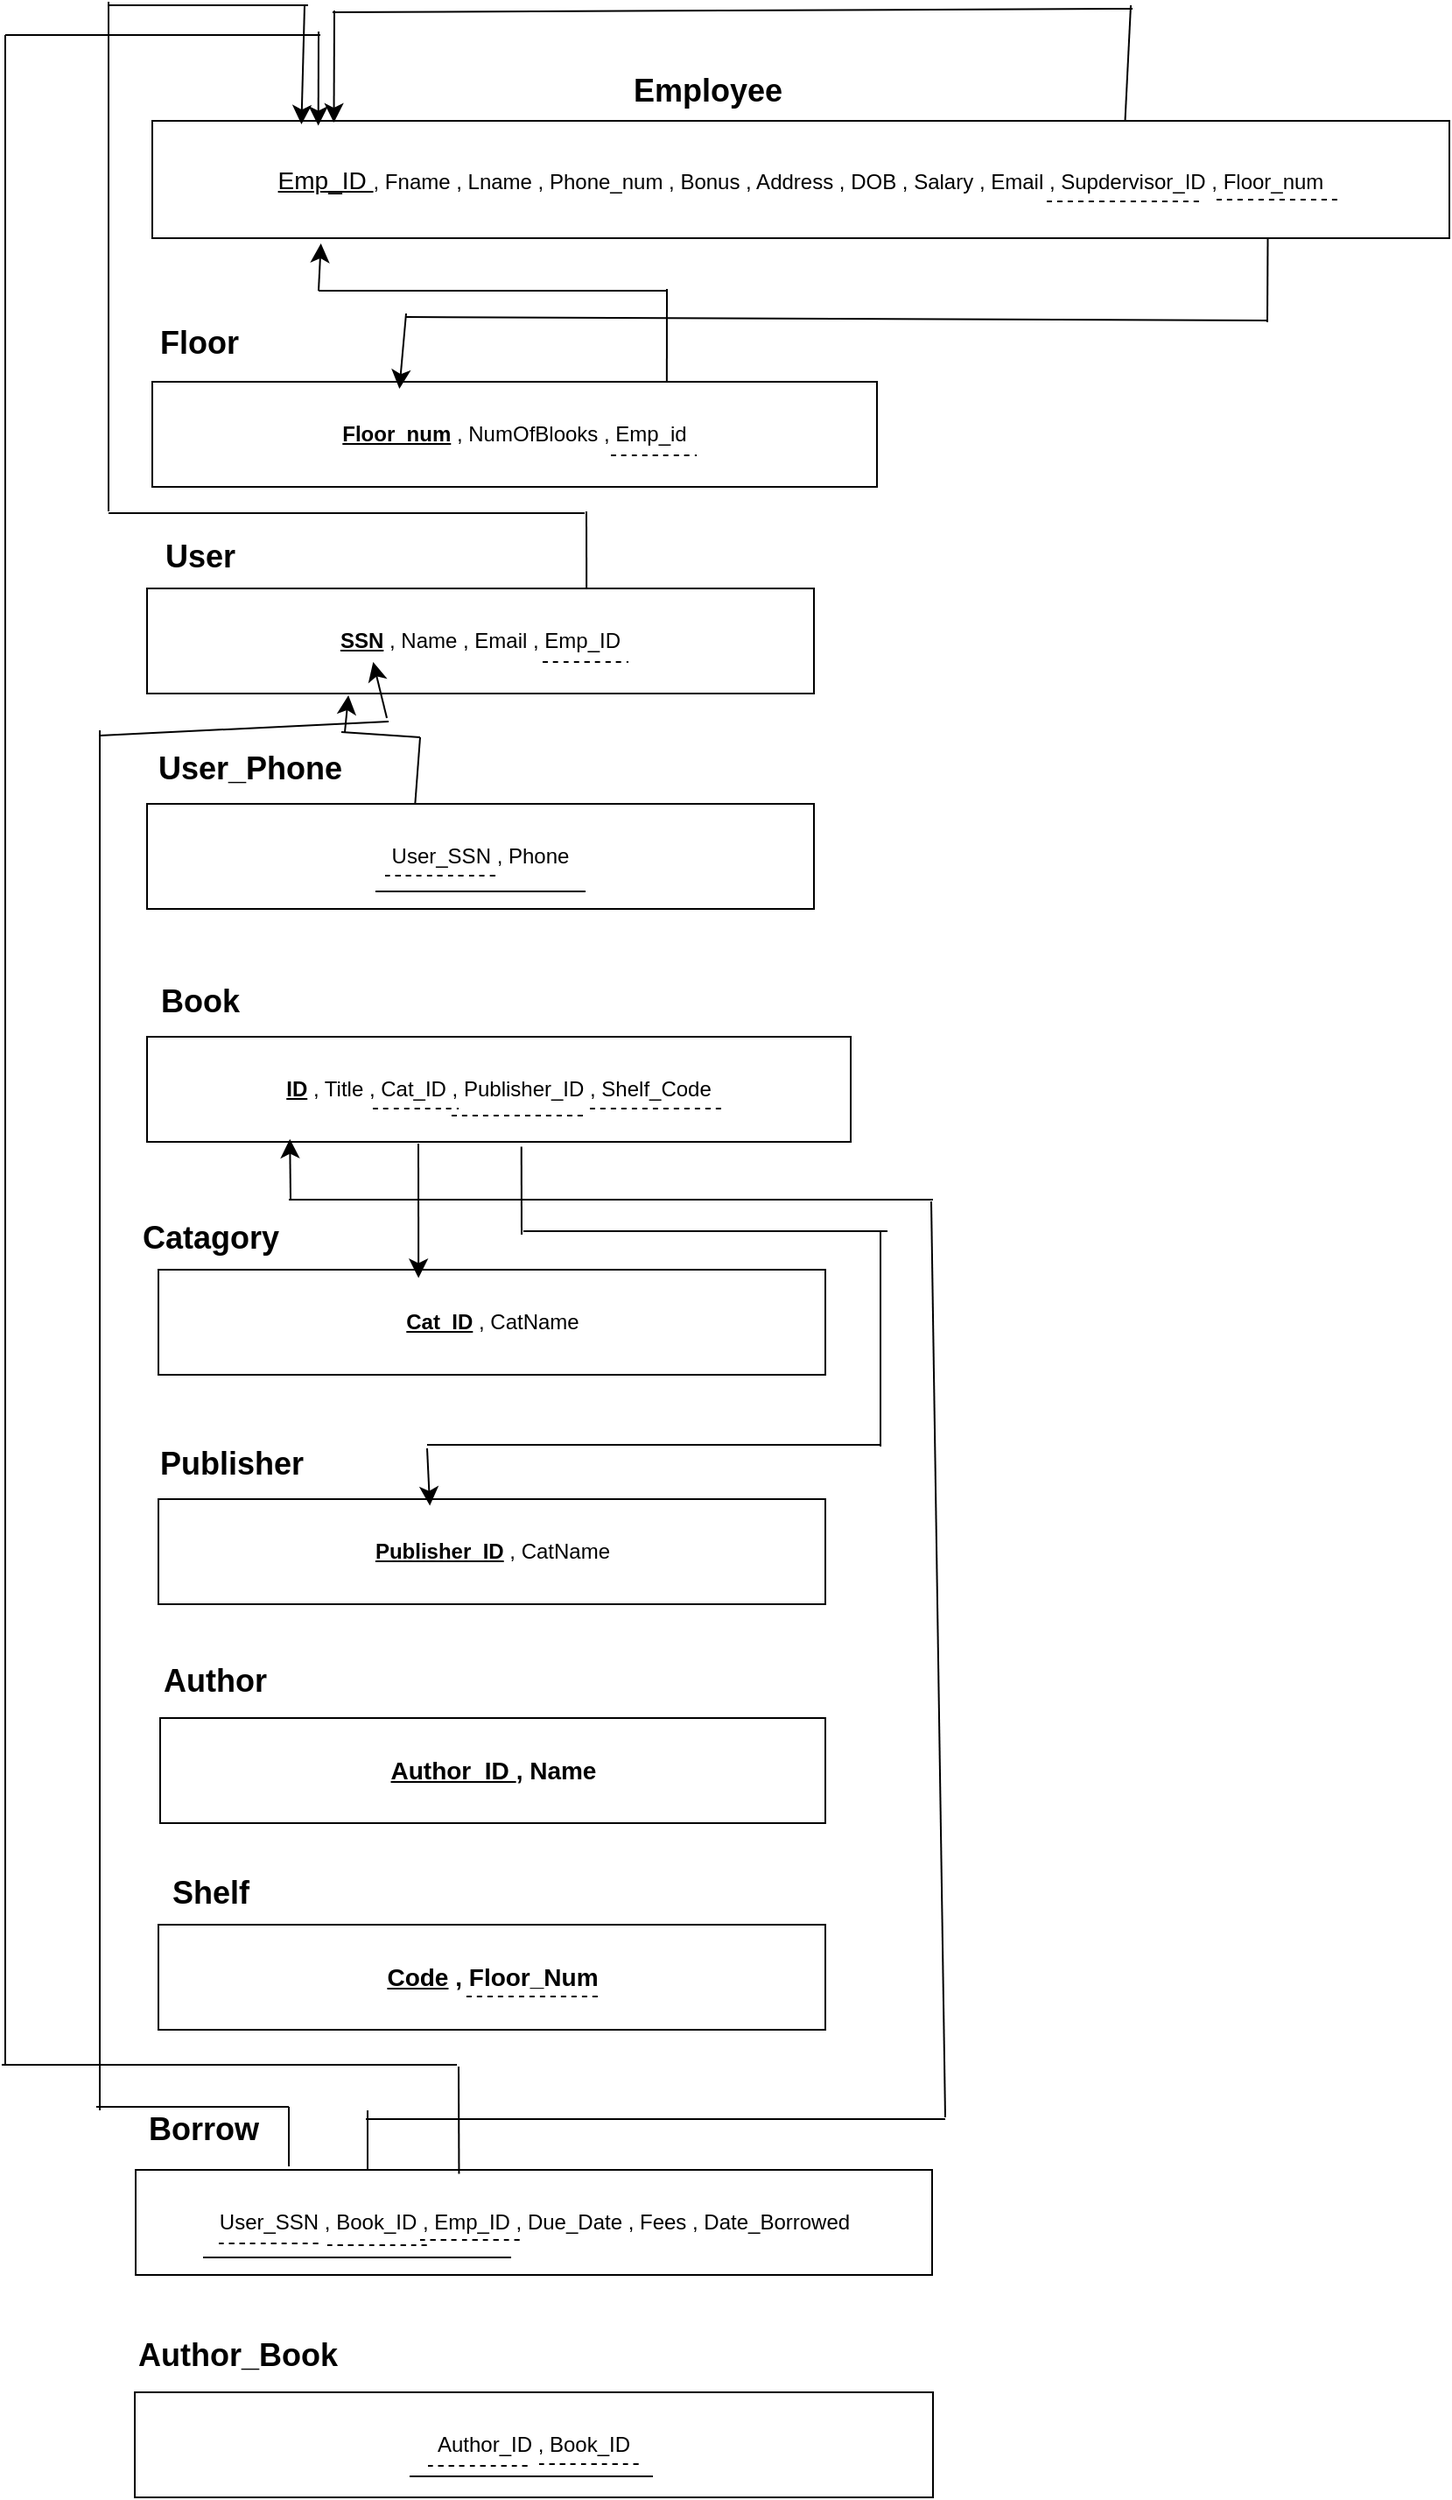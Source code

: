 <mxfile version="25.0.1">
  <diagram name="Page-1" id="vj93wLl-G3wx-1J5ryOs">
    <mxGraphModel dx="1301" dy="1394" grid="0" gridSize="10" guides="1" tooltips="1" connect="1" arrows="1" fold="1" page="0" pageScale="1" pageWidth="850" pageHeight="1100" math="0" shadow="0">
      <root>
        <mxCell id="0" />
        <mxCell id="1" parent="0" />
        <mxCell id="4OSnW97A3lsd2mWk9ZeH-1" value="&lt;u&gt;&lt;font style=&quot;font-size: 14px;&quot;&gt;Emp_ID &lt;/font&gt;&lt;/u&gt;, Fname , Lname , Phone_num , Bonus , Address , DOB , Salary , Email , Supdervisor_ID , Floor_num" style="rounded=0;whiteSpace=wrap;html=1;" vertex="1" parent="1">
          <mxGeometry x="-142" y="-171" width="741" height="67" as="geometry" />
        </mxCell>
        <mxCell id="4OSnW97A3lsd2mWk9ZeH-2" value="&lt;b&gt;&lt;font style=&quot;font-size: 18px;&quot;&gt;Employee&lt;/font&gt;&lt;/b&gt;" style="text;html=1;align=center;verticalAlign=middle;whiteSpace=wrap;rounded=0;fontSize=16;" vertex="1" parent="1">
          <mxGeometry x="133" y="-203" width="85" height="30" as="geometry" />
        </mxCell>
        <mxCell id="4OSnW97A3lsd2mWk9ZeH-3" value="" style="endArrow=none;dashed=1;html=1;rounded=0;fontSize=12;startSize=8;endSize=8;curved=1;" edge="1" parent="1">
          <mxGeometry width="50" height="50" relative="1" as="geometry">
            <mxPoint x="369" y="-125" as="sourcePoint" />
            <mxPoint x="458" y="-125" as="targetPoint" />
          </mxGeometry>
        </mxCell>
        <mxCell id="4OSnW97A3lsd2mWk9ZeH-5" value="" style="endArrow=none;html=1;rounded=0;fontSize=12;startSize=8;endSize=8;curved=1;entryX=0.75;entryY=0;entryDx=0;entryDy=0;" edge="1" parent="1" target="4OSnW97A3lsd2mWk9ZeH-1">
          <mxGeometry width="50" height="50" relative="1" as="geometry">
            <mxPoint x="417" y="-237" as="sourcePoint" />
            <mxPoint x="265" y="124" as="targetPoint" />
            <Array as="points" />
          </mxGeometry>
        </mxCell>
        <mxCell id="4OSnW97A3lsd2mWk9ZeH-7" value="" style="endArrow=none;html=1;rounded=0;fontSize=12;startSize=8;endSize=8;curved=1;" edge="1" parent="1">
          <mxGeometry width="50" height="50" relative="1" as="geometry">
            <mxPoint x="-39" y="-233" as="sourcePoint" />
            <mxPoint x="418" y="-235" as="targetPoint" />
          </mxGeometry>
        </mxCell>
        <mxCell id="4OSnW97A3lsd2mWk9ZeH-9" value="&lt;u&gt;&lt;b&gt;Floor_num&lt;/b&gt;&lt;/u&gt; , NumOfBlooks , Emp_id" style="rounded=0;whiteSpace=wrap;html=1;" vertex="1" parent="1">
          <mxGeometry x="-142" y="-22" width="414" height="60" as="geometry" />
        </mxCell>
        <mxCell id="4OSnW97A3lsd2mWk9ZeH-10" value="&lt;font style=&quot;font-size: 18px;&quot;&gt;&lt;b&gt;Floor&lt;/b&gt;&lt;/font&gt;" style="text;html=1;align=center;verticalAlign=middle;whiteSpace=wrap;rounded=0;fontSize=16;" vertex="1" parent="1">
          <mxGeometry x="-145" y="-59" width="60" height="30" as="geometry" />
        </mxCell>
        <mxCell id="4OSnW97A3lsd2mWk9ZeH-11" value="&lt;u&gt;&lt;b&gt;SSN&lt;/b&gt;&lt;/u&gt; , Name , Email , Emp_ID" style="rounded=0;whiteSpace=wrap;html=1;" vertex="1" parent="1">
          <mxGeometry x="-145" y="96" width="381" height="60" as="geometry" />
        </mxCell>
        <mxCell id="4OSnW97A3lsd2mWk9ZeH-14" value="User_SSN , Phone" style="rounded=0;whiteSpace=wrap;html=1;" vertex="1" parent="1">
          <mxGeometry x="-145" y="219" width="381" height="60" as="geometry" />
        </mxCell>
        <mxCell id="4OSnW97A3lsd2mWk9ZeH-15" value="&lt;font style=&quot;font-size: 18px;&quot;&gt;&lt;b&gt;User_Phone&lt;/b&gt;&lt;/font&gt;" style="text;html=1;align=center;verticalAlign=middle;whiteSpace=wrap;rounded=0;fontSize=16;" vertex="1" parent="1">
          <mxGeometry x="-142" y="184" width="112" height="30" as="geometry" />
        </mxCell>
        <mxCell id="4OSnW97A3lsd2mWk9ZeH-16" value="" style="endArrow=none;dashed=1;html=1;rounded=0;fontSize=12;startSize=8;endSize=8;curved=1;" edge="1" parent="1">
          <mxGeometry width="50" height="50" relative="1" as="geometry">
            <mxPoint x="-9" y="260" as="sourcePoint" />
            <mxPoint x="54" y="260" as="targetPoint" />
          </mxGeometry>
        </mxCell>
        <mxCell id="4OSnW97A3lsd2mWk9ZeH-17" value="" style="endArrow=none;html=1;rounded=0;fontSize=12;startSize=8;endSize=8;curved=1;" edge="1" parent="1">
          <mxGeometry width="50" height="50" relative="1" as="geometry">
            <mxPoint x="-14.5" y="269" as="sourcePoint" />
            <mxPoint x="105.5" y="269" as="targetPoint" />
          </mxGeometry>
        </mxCell>
        <mxCell id="4OSnW97A3lsd2mWk9ZeH-20" value="&lt;span style=&quot;font-size: 18px;&quot;&gt;&lt;b&gt;User&lt;/b&gt;&lt;/span&gt;" style="text;html=1;align=center;verticalAlign=middle;whiteSpace=wrap;rounded=0;fontSize=16;" vertex="1" parent="1">
          <mxGeometry x="-151.5" y="63" width="73" height="30" as="geometry" />
        </mxCell>
        <mxCell id="4OSnW97A3lsd2mWk9ZeH-22" style="edgeStyle=none;curved=1;rounded=0;orthogonalLoop=1;jettySize=auto;html=1;fontSize=12;startSize=8;endSize=8;" edge="1" parent="1" source="4OSnW97A3lsd2mWk9ZeH-21">
          <mxGeometry relative="1" as="geometry">
            <mxPoint x="29.647" y="396" as="targetPoint" />
          </mxGeometry>
        </mxCell>
        <mxCell id="4OSnW97A3lsd2mWk9ZeH-21" value="&lt;u&gt;&lt;b&gt;ID&lt;/b&gt;&lt;/u&gt; , Title , Cat_ID , Publisher_ID , Shelf_Code" style="rounded=0;whiteSpace=wrap;html=1;" vertex="1" parent="1">
          <mxGeometry x="-145" y="352" width="402" height="60" as="geometry" />
        </mxCell>
        <mxCell id="4OSnW97A3lsd2mWk9ZeH-23" value="&lt;font style=&quot;font-size: 18px;&quot;&gt;&lt;b&gt;Book&lt;/b&gt;&lt;/font&gt;" style="text;html=1;align=center;verticalAlign=middle;whiteSpace=wrap;rounded=0;fontSize=16;" vertex="1" parent="1">
          <mxGeometry x="-161.5" y="317" width="93" height="30" as="geometry" />
        </mxCell>
        <mxCell id="4OSnW97A3lsd2mWk9ZeH-24" value="&lt;b style=&quot;&quot;&gt;&lt;u&gt;Cat_ID&lt;/u&gt;&lt;/b&gt; , CatName" style="rounded=0;whiteSpace=wrap;html=1;" vertex="1" parent="1">
          <mxGeometry x="-138.5" y="485" width="381" height="60" as="geometry" />
        </mxCell>
        <mxCell id="4OSnW97A3lsd2mWk9ZeH-25" value="&lt;span style=&quot;font-size: 18px;&quot;&gt;&lt;b&gt;Catagory&lt;/b&gt;&lt;/span&gt;" style="text;html=1;align=center;verticalAlign=middle;whiteSpace=wrap;rounded=0;fontSize=16;" vertex="1" parent="1">
          <mxGeometry x="-145" y="452" width="73" height="30" as="geometry" />
        </mxCell>
        <mxCell id="4OSnW97A3lsd2mWk9ZeH-26" value="&lt;b style=&quot;&quot;&gt;&lt;u&gt;Publisher_ID&lt;/u&gt;&lt;/b&gt; , CatName" style="rounded=0;whiteSpace=wrap;html=1;" vertex="1" parent="1">
          <mxGeometry x="-138.5" y="616" width="381" height="60" as="geometry" />
        </mxCell>
        <mxCell id="4OSnW97A3lsd2mWk9ZeH-27" value="&lt;span style=&quot;font-size: 18px;&quot;&gt;&lt;b&gt;Publisher&lt;/b&gt;&lt;/span&gt;&lt;div&gt;&lt;span style=&quot;font-size: 18px;&quot;&gt;&lt;b&gt;&lt;br&gt;&lt;/b&gt;&lt;/span&gt;&lt;/div&gt;" style="text;html=1;align=center;verticalAlign=middle;whiteSpace=wrap;rounded=0;fontSize=16;" vertex="1" parent="1">
          <mxGeometry x="-133" y="597" width="73" height="19" as="geometry" />
        </mxCell>
        <mxCell id="4OSnW97A3lsd2mWk9ZeH-28" value="&lt;b&gt;&lt;font style=&quot;font-size: 14px;&quot;&gt;&lt;u&gt;Author_ID &lt;/u&gt;, Name&lt;/font&gt;&lt;/b&gt;" style="rounded=0;whiteSpace=wrap;html=1;" vertex="1" parent="1">
          <mxGeometry x="-137.5" y="741" width="380" height="60" as="geometry" />
        </mxCell>
        <mxCell id="4OSnW97A3lsd2mWk9ZeH-29" value="&lt;font style=&quot;font-size: 18px;&quot;&gt;&lt;b&gt;Author&lt;/b&gt;&lt;/font&gt;" style="text;html=1;align=center;verticalAlign=middle;whiteSpace=wrap;rounded=0;fontSize=16;" vertex="1" parent="1">
          <mxGeometry x="-136.5" y="705" width="60" height="30" as="geometry" />
        </mxCell>
        <mxCell id="4OSnW97A3lsd2mWk9ZeH-30" value="&lt;span style=&quot;font-size: 14px;&quot;&gt;&lt;b&gt;&lt;u&gt;Code&lt;/u&gt; , Floor_Num&lt;/b&gt;&lt;/span&gt;" style="rounded=0;whiteSpace=wrap;html=1;" vertex="1" parent="1">
          <mxGeometry x="-138.5" y="859" width="381" height="60" as="geometry" />
        </mxCell>
        <mxCell id="4OSnW97A3lsd2mWk9ZeH-31" value="&lt;span style=&quot;font-size: 18px;&quot;&gt;&lt;b&gt;Shelf&lt;/b&gt;&lt;/span&gt;" style="text;html=1;align=center;verticalAlign=middle;whiteSpace=wrap;rounded=0;fontSize=16;" vertex="1" parent="1">
          <mxGeometry x="-145" y="826" width="73" height="30" as="geometry" />
        </mxCell>
        <mxCell id="4OSnW97A3lsd2mWk9ZeH-32" value="" style="endArrow=none;dashed=1;html=1;rounded=0;fontSize=12;startSize=8;endSize=8;curved=1;" edge="1" parent="1">
          <mxGeometry width="50" height="50" relative="1" as="geometry">
            <mxPoint x="120" y="20" as="sourcePoint" />
            <mxPoint x="169" y="20" as="targetPoint" />
          </mxGeometry>
        </mxCell>
        <mxCell id="4OSnW97A3lsd2mWk9ZeH-35" value="" style="endArrow=none;dashed=1;html=1;rounded=0;fontSize=12;startSize=8;endSize=8;curved=1;" edge="1" parent="1">
          <mxGeometry width="50" height="50" relative="1" as="geometry">
            <mxPoint x="466" y="-126" as="sourcePoint" />
            <mxPoint x="538" y="-126" as="targetPoint" />
          </mxGeometry>
        </mxCell>
        <mxCell id="4OSnW97A3lsd2mWk9ZeH-36" value="" style="endArrow=none;dashed=1;html=1;rounded=0;fontSize=12;startSize=8;endSize=8;curved=1;" edge="1" parent="1">
          <mxGeometry width="50" height="50" relative="1" as="geometry">
            <mxPoint x="81" y="138" as="sourcePoint" />
            <mxPoint x="130" y="138" as="targetPoint" />
          </mxGeometry>
        </mxCell>
        <mxCell id="4OSnW97A3lsd2mWk9ZeH-37" value="User_SSN , Book_ID , Emp_ID , Due_Date , Fees , Date_Borrowed" style="rounded=0;whiteSpace=wrap;html=1;" vertex="1" parent="1">
          <mxGeometry x="-151.5" y="999" width="455" height="60" as="geometry" />
        </mxCell>
        <mxCell id="4OSnW97A3lsd2mWk9ZeH-39" value="&lt;span style=&quot;font-size: 18px;&quot;&gt;&lt;b&gt;Borrow&lt;/b&gt;&lt;/span&gt;" style="text;html=1;align=center;verticalAlign=middle;whiteSpace=wrap;rounded=0;fontSize=16;" vertex="1" parent="1">
          <mxGeometry x="-149.5" y="961" width="73" height="30" as="geometry" />
        </mxCell>
        <mxCell id="4OSnW97A3lsd2mWk9ZeH-40" value="" style="endArrow=none;dashed=1;html=1;rounded=0;fontSize=12;startSize=8;endSize=8;curved=1;" edge="1" parent="1">
          <mxGeometry width="50" height="50" relative="1" as="geometry">
            <mxPoint x="-104" y="1041" as="sourcePoint" />
            <mxPoint x="-44" y="1041" as="targetPoint" />
          </mxGeometry>
        </mxCell>
        <mxCell id="4OSnW97A3lsd2mWk9ZeH-41" value="" style="endArrow=none;dashed=1;html=1;rounded=0;fontSize=12;startSize=8;endSize=8;curved=1;" edge="1" parent="1">
          <mxGeometry width="50" height="50" relative="1" as="geometry">
            <mxPoint x="-42" y="1042" as="sourcePoint" />
            <mxPoint x="18" y="1042" as="targetPoint" />
          </mxGeometry>
        </mxCell>
        <mxCell id="4OSnW97A3lsd2mWk9ZeH-42" value="" style="endArrow=none;dashed=1;html=1;rounded=0;fontSize=12;startSize=8;endSize=8;curved=1;" edge="1" parent="1">
          <mxGeometry width="50" height="50" relative="1" as="geometry">
            <mxPoint x="11" y="1039" as="sourcePoint" />
            <mxPoint x="71" y="1039" as="targetPoint" />
          </mxGeometry>
        </mxCell>
        <mxCell id="4OSnW97A3lsd2mWk9ZeH-43" value="" style="endArrow=none;html=1;rounded=0;fontSize=12;startSize=8;endSize=8;curved=1;" edge="1" parent="1">
          <mxGeometry width="50" height="50" relative="1" as="geometry">
            <mxPoint x="-113" y="1049" as="sourcePoint" />
            <mxPoint x="63" y="1049" as="targetPoint" />
          </mxGeometry>
        </mxCell>
        <mxCell id="4OSnW97A3lsd2mWk9ZeH-45" value="" style="endArrow=none;dashed=1;html=1;rounded=0;fontSize=12;startSize=8;endSize=8;curved=1;" edge="1" parent="1">
          <mxGeometry width="50" height="50" relative="1" as="geometry">
            <mxPoint x="-16" y="393" as="sourcePoint" />
            <mxPoint x="33" y="393" as="targetPoint" />
          </mxGeometry>
        </mxCell>
        <mxCell id="4OSnW97A3lsd2mWk9ZeH-46" value="" style="endArrow=none;dashed=1;html=1;rounded=0;fontSize=12;startSize=8;endSize=8;curved=1;" edge="1" parent="1">
          <mxGeometry width="50" height="50" relative="1" as="geometry">
            <mxPoint x="29" y="397" as="sourcePoint" />
            <mxPoint x="106" y="397" as="targetPoint" />
          </mxGeometry>
        </mxCell>
        <mxCell id="4OSnW97A3lsd2mWk9ZeH-47" value="Author_ID , Book_ID" style="rounded=0;whiteSpace=wrap;html=1;" vertex="1" parent="1">
          <mxGeometry x="-152" y="1126" width="456" height="60" as="geometry" />
        </mxCell>
        <mxCell id="4OSnW97A3lsd2mWk9ZeH-48" value="&lt;font style=&quot;font-size: 18px;&quot;&gt;&lt;b&gt;Author_Book&lt;/b&gt;&lt;/font&gt;" style="text;html=1;align=center;verticalAlign=middle;whiteSpace=wrap;rounded=0;fontSize=16;" vertex="1" parent="1">
          <mxGeometry x="-123" y="1090" width="60" height="30" as="geometry" />
        </mxCell>
        <mxCell id="4OSnW97A3lsd2mWk9ZeH-49" value="" style="endArrow=none;dashed=1;html=1;rounded=0;fontSize=12;startSize=8;endSize=8;curved=1;" edge="1" parent="1">
          <mxGeometry width="50" height="50" relative="1" as="geometry">
            <mxPoint x="15.5" y="1168" as="sourcePoint" />
            <mxPoint x="75.5" y="1168" as="targetPoint" />
          </mxGeometry>
        </mxCell>
        <mxCell id="4OSnW97A3lsd2mWk9ZeH-50" value="" style="endArrow=none;dashed=1;html=1;rounded=0;fontSize=12;startSize=8;endSize=8;curved=1;" edge="1" parent="1">
          <mxGeometry width="50" height="50" relative="1" as="geometry">
            <mxPoint x="79" y="1167" as="sourcePoint" />
            <mxPoint x="139" y="1167" as="targetPoint" />
          </mxGeometry>
        </mxCell>
        <mxCell id="4OSnW97A3lsd2mWk9ZeH-51" value="" style="endArrow=none;html=1;rounded=0;fontSize=12;startSize=8;endSize=8;curved=1;" edge="1" parent="1">
          <mxGeometry width="50" height="50" relative="1" as="geometry">
            <mxPoint x="5" y="1174" as="sourcePoint" />
            <mxPoint x="144" y="1174" as="targetPoint" />
          </mxGeometry>
        </mxCell>
        <mxCell id="4OSnW97A3lsd2mWk9ZeH-52" value="" style="endArrow=none;dashed=1;html=1;rounded=0;fontSize=12;startSize=8;endSize=8;curved=1;" edge="1" parent="1">
          <mxGeometry width="50" height="50" relative="1" as="geometry">
            <mxPoint x="108" y="393" as="sourcePoint" />
            <mxPoint x="185" y="393" as="targetPoint" />
          </mxGeometry>
        </mxCell>
        <mxCell id="4OSnW97A3lsd2mWk9ZeH-53" value="" style="endArrow=none;dashed=1;html=1;rounded=0;fontSize=12;startSize=8;endSize=8;curved=1;" edge="1" parent="1">
          <mxGeometry width="50" height="50" relative="1" as="geometry">
            <mxPoint x="37.5" y="900" as="sourcePoint" />
            <mxPoint x="114.5" y="900" as="targetPoint" />
          </mxGeometry>
        </mxCell>
        <mxCell id="4OSnW97A3lsd2mWk9ZeH-54" value="" style="endArrow=none;html=1;rounded=0;fontSize=12;startSize=8;endSize=8;curved=1;exitX=0.71;exitY=0;exitDx=0;exitDy=0;exitPerimeter=0;" edge="1" parent="1" source="4OSnW97A3lsd2mWk9ZeH-9">
          <mxGeometry width="50" height="50" relative="1" as="geometry">
            <mxPoint x="195" y="-39" as="sourcePoint" />
            <mxPoint x="152" y="-75" as="targetPoint" />
          </mxGeometry>
        </mxCell>
        <mxCell id="4OSnW97A3lsd2mWk9ZeH-55" value="" style="endArrow=none;html=1;rounded=0;fontSize=12;startSize=8;endSize=8;curved=1;" edge="1" parent="1">
          <mxGeometry width="50" height="50" relative="1" as="geometry">
            <mxPoint x="152" y="-74" as="sourcePoint" />
            <mxPoint x="-47" y="-74" as="targetPoint" />
          </mxGeometry>
        </mxCell>
        <mxCell id="4OSnW97A3lsd2mWk9ZeH-56" value="" style="endArrow=classic;html=1;rounded=0;fontSize=12;startSize=8;endSize=8;curved=1;entryX=0.13;entryY=1.045;entryDx=0;entryDy=0;entryPerimeter=0;" edge="1" parent="1" target="4OSnW97A3lsd2mWk9ZeH-1">
          <mxGeometry width="50" height="50" relative="1" as="geometry">
            <mxPoint x="-47" y="-74" as="sourcePoint" />
            <mxPoint x="245" y="-89" as="targetPoint" />
          </mxGeometry>
        </mxCell>
        <mxCell id="4OSnW97A3lsd2mWk9ZeH-57" value="" style="endArrow=none;html=1;rounded=0;fontSize=12;startSize=8;endSize=8;curved=1;entryX=0.86;entryY=1;entryDx=0;entryDy=0;entryPerimeter=0;" edge="1" parent="1" target="4OSnW97A3lsd2mWk9ZeH-1">
          <mxGeometry width="50" height="50" relative="1" as="geometry">
            <mxPoint x="495" y="-56" as="sourcePoint" />
            <mxPoint x="245" y="-89" as="targetPoint" />
          </mxGeometry>
        </mxCell>
        <mxCell id="4OSnW97A3lsd2mWk9ZeH-58" value="" style="endArrow=none;html=1;rounded=0;fontSize=12;startSize=8;endSize=8;curved=1;" edge="1" parent="1">
          <mxGeometry width="50" height="50" relative="1" as="geometry">
            <mxPoint x="3" y="-59" as="sourcePoint" />
            <mxPoint x="495" y="-57" as="targetPoint" />
          </mxGeometry>
        </mxCell>
        <mxCell id="4OSnW97A3lsd2mWk9ZeH-59" value="" style="endArrow=classic;html=1;rounded=0;fontSize=12;startSize=8;endSize=8;curved=1;entryX=0.341;entryY=0.067;entryDx=0;entryDy=0;entryPerimeter=0;" edge="1" parent="1" target="4OSnW97A3lsd2mWk9ZeH-9">
          <mxGeometry width="50" height="50" relative="1" as="geometry">
            <mxPoint x="3" y="-61" as="sourcePoint" />
            <mxPoint x="245" y="-89" as="targetPoint" />
          </mxGeometry>
        </mxCell>
        <mxCell id="4OSnW97A3lsd2mWk9ZeH-60" value="" style="endArrow=classic;html=1;rounded=0;fontSize=12;startSize=8;endSize=8;curved=1;entryX=0.14;entryY=0.015;entryDx=0;entryDy=0;entryPerimeter=0;" edge="1" parent="1" target="4OSnW97A3lsd2mWk9ZeH-1">
          <mxGeometry width="50" height="50" relative="1" as="geometry">
            <mxPoint x="-38" y="-234" as="sourcePoint" />
            <mxPoint x="245" y="-89" as="targetPoint" />
          </mxGeometry>
        </mxCell>
        <mxCell id="4OSnW97A3lsd2mWk9ZeH-61" value="" style="endArrow=none;html=1;rounded=0;fontSize=12;startSize=8;endSize=8;curved=1;exitX=0.402;exitY=0;exitDx=0;exitDy=0;exitPerimeter=0;" edge="1" parent="1" source="4OSnW97A3lsd2mWk9ZeH-14">
          <mxGeometry width="50" height="50" relative="1" as="geometry">
            <mxPoint x="114" y="61" as="sourcePoint" />
            <mxPoint x="11" y="181" as="targetPoint" />
          </mxGeometry>
        </mxCell>
        <mxCell id="4OSnW97A3lsd2mWk9ZeH-62" value="" style="endArrow=none;html=1;rounded=0;fontSize=12;startSize=8;endSize=8;curved=1;" edge="1" parent="1">
          <mxGeometry width="50" height="50" relative="1" as="geometry">
            <mxPoint x="11" y="181" as="sourcePoint" />
            <mxPoint x="-34" y="178" as="targetPoint" />
          </mxGeometry>
        </mxCell>
        <mxCell id="4OSnW97A3lsd2mWk9ZeH-64" value="" style="endArrow=classic;html=1;rounded=0;fontSize=12;startSize=8;endSize=8;curved=1;entryX=0.302;entryY=1.017;entryDx=0;entryDy=0;entryPerimeter=0;" edge="1" parent="1" target="4OSnW97A3lsd2mWk9ZeH-11">
          <mxGeometry width="50" height="50" relative="1" as="geometry">
            <mxPoint x="-32" y="178" as="sourcePoint" />
            <mxPoint x="164" y="11" as="targetPoint" />
          </mxGeometry>
        </mxCell>
        <mxCell id="4OSnW97A3lsd2mWk9ZeH-65" value="" style="endArrow=none;html=1;rounded=0;fontSize=12;startSize=8;endSize=8;curved=1;exitX=0.659;exitY=0;exitDx=0;exitDy=0;exitPerimeter=0;" edge="1" parent="1" source="4OSnW97A3lsd2mWk9ZeH-11">
          <mxGeometry width="50" height="50" relative="1" as="geometry">
            <mxPoint x="114" y="61" as="sourcePoint" />
            <mxPoint x="106" y="52" as="targetPoint" />
          </mxGeometry>
        </mxCell>
        <mxCell id="4OSnW97A3lsd2mWk9ZeH-66" value="" style="endArrow=none;html=1;rounded=0;fontSize=12;startSize=8;endSize=8;curved=1;" edge="1" parent="1">
          <mxGeometry width="50" height="50" relative="1" as="geometry">
            <mxPoint x="105" y="53" as="sourcePoint" />
            <mxPoint x="-167" y="53" as="targetPoint" />
          </mxGeometry>
        </mxCell>
        <mxCell id="4OSnW97A3lsd2mWk9ZeH-67" value="" style="endArrow=none;html=1;rounded=0;fontSize=12;startSize=8;endSize=8;curved=1;" edge="1" parent="1">
          <mxGeometry width="50" height="50" relative="1" as="geometry">
            <mxPoint x="-167" y="52" as="sourcePoint" />
            <mxPoint x="-167" y="-239" as="targetPoint" />
          </mxGeometry>
        </mxCell>
        <mxCell id="4OSnW97A3lsd2mWk9ZeH-68" value="" style="endArrow=none;html=1;rounded=0;fontSize=12;startSize=8;endSize=8;curved=1;" edge="1" parent="1">
          <mxGeometry width="50" height="50" relative="1" as="geometry">
            <mxPoint x="-167" y="-237" as="sourcePoint" />
            <mxPoint x="-53" y="-237" as="targetPoint" />
          </mxGeometry>
        </mxCell>
        <mxCell id="4OSnW97A3lsd2mWk9ZeH-69" value="" style="endArrow=classic;html=1;rounded=0;fontSize=12;startSize=8;endSize=8;curved=1;entryX=0.115;entryY=0.03;entryDx=0;entryDy=0;entryPerimeter=0;" edge="1" parent="1" target="4OSnW97A3lsd2mWk9ZeH-1">
          <mxGeometry width="50" height="50" relative="1" as="geometry">
            <mxPoint x="-55" y="-237" as="sourcePoint" />
            <mxPoint x="164" y="11" as="targetPoint" />
          </mxGeometry>
        </mxCell>
        <mxCell id="4OSnW97A3lsd2mWk9ZeH-70" value="" style="endArrow=none;html=1;rounded=0;fontSize=12;startSize=8;endSize=8;curved=1;" edge="1" parent="1">
          <mxGeometry width="50" height="50" relative="1" as="geometry">
            <mxPoint x="-64" y="997" as="sourcePoint" />
            <mxPoint x="-64" y="963" as="targetPoint" />
          </mxGeometry>
        </mxCell>
        <mxCell id="4OSnW97A3lsd2mWk9ZeH-71" value="" style="endArrow=none;html=1;rounded=0;fontSize=12;startSize=8;endSize=8;curved=1;" edge="1" parent="1">
          <mxGeometry width="50" height="50" relative="1" as="geometry">
            <mxPoint x="-64" y="963" as="sourcePoint" />
            <mxPoint x="-174" y="963" as="targetPoint" />
          </mxGeometry>
        </mxCell>
        <mxCell id="4OSnW97A3lsd2mWk9ZeH-72" value="" style="endArrow=none;html=1;rounded=0;fontSize=12;startSize=8;endSize=8;curved=1;" edge="1" parent="1">
          <mxGeometry width="50" height="50" relative="1" as="geometry">
            <mxPoint x="-172" y="965" as="sourcePoint" />
            <mxPoint x="-172" y="177" as="targetPoint" />
          </mxGeometry>
        </mxCell>
        <mxCell id="4OSnW97A3lsd2mWk9ZeH-74" value="" style="endArrow=none;html=1;rounded=0;fontSize=12;startSize=8;endSize=8;curved=1;" edge="1" parent="1">
          <mxGeometry width="50" height="50" relative="1" as="geometry">
            <mxPoint x="-172" y="180" as="sourcePoint" />
            <mxPoint x="-7" y="172" as="targetPoint" />
          </mxGeometry>
        </mxCell>
        <mxCell id="4OSnW97A3lsd2mWk9ZeH-75" value="" style="endArrow=classic;html=1;rounded=0;fontSize=12;startSize=8;endSize=8;curved=1;entryX=0.339;entryY=0.7;entryDx=0;entryDy=0;entryPerimeter=0;" edge="1" parent="1" target="4OSnW97A3lsd2mWk9ZeH-11">
          <mxGeometry width="50" height="50" relative="1" as="geometry">
            <mxPoint x="-8" y="170" as="sourcePoint" />
            <mxPoint x="73" y="360" as="targetPoint" />
          </mxGeometry>
        </mxCell>
        <mxCell id="4OSnW97A3lsd2mWk9ZeH-77" value="" style="endArrow=none;html=1;rounded=0;fontSize=12;startSize=8;endSize=8;curved=1;" edge="1" parent="1">
          <mxGeometry width="50" height="50" relative="1" as="geometry">
            <mxPoint x="-19" y="999" as="sourcePoint" />
            <mxPoint x="-19" y="965" as="targetPoint" />
          </mxGeometry>
        </mxCell>
        <mxCell id="4OSnW97A3lsd2mWk9ZeH-78" value="" style="endArrow=none;html=1;rounded=0;fontSize=12;startSize=8;endSize=8;curved=1;" edge="1" parent="1">
          <mxGeometry width="50" height="50" relative="1" as="geometry">
            <mxPoint x="-20" y="970" as="sourcePoint" />
            <mxPoint x="311" y="970" as="targetPoint" />
          </mxGeometry>
        </mxCell>
        <mxCell id="4OSnW97A3lsd2mWk9ZeH-79" value="" style="endArrow=none;html=1;rounded=0;fontSize=12;startSize=8;endSize=8;curved=1;" edge="1" parent="1">
          <mxGeometry width="50" height="50" relative="1" as="geometry">
            <mxPoint x="311" y="969" as="sourcePoint" />
            <mxPoint x="303" y="446" as="targetPoint" />
          </mxGeometry>
        </mxCell>
        <mxCell id="4OSnW97A3lsd2mWk9ZeH-80" value="" style="endArrow=none;html=1;rounded=0;fontSize=12;startSize=8;endSize=8;curved=1;" edge="1" parent="1">
          <mxGeometry width="50" height="50" relative="1" as="geometry">
            <mxPoint x="-64" y="445" as="sourcePoint" />
            <mxPoint x="304" y="445" as="targetPoint" />
          </mxGeometry>
        </mxCell>
        <mxCell id="4OSnW97A3lsd2mWk9ZeH-82" value="" style="endArrow=classic;html=1;rounded=0;fontSize=12;startSize=8;endSize=8;curved=1;entryX=0.203;entryY=0.972;entryDx=0;entryDy=0;entryPerimeter=0;" edge="1" parent="1" target="4OSnW97A3lsd2mWk9ZeH-21">
          <mxGeometry width="50" height="50" relative="1" as="geometry">
            <mxPoint x="-63" y="445" as="sourcePoint" />
            <mxPoint x="11" y="666" as="targetPoint" />
          </mxGeometry>
        </mxCell>
        <mxCell id="4OSnW97A3lsd2mWk9ZeH-83" value="" style="endArrow=none;html=1;rounded=0;fontSize=12;startSize=8;endSize=8;curved=1;exitX=0.406;exitY=0.037;exitDx=0;exitDy=0;exitPerimeter=0;" edge="1" parent="1" source="4OSnW97A3lsd2mWk9ZeH-37">
          <mxGeometry width="50" height="50" relative="1" as="geometry">
            <mxPoint x="-9" y="1009" as="sourcePoint" />
            <mxPoint x="33" y="940" as="targetPoint" />
          </mxGeometry>
        </mxCell>
        <mxCell id="4OSnW97A3lsd2mWk9ZeH-84" value="" style="endArrow=none;html=1;rounded=0;fontSize=12;startSize=8;endSize=8;curved=1;" edge="1" parent="1">
          <mxGeometry width="50" height="50" relative="1" as="geometry">
            <mxPoint x="32" y="939" as="sourcePoint" />
            <mxPoint x="-228" y="939" as="targetPoint" />
          </mxGeometry>
        </mxCell>
        <mxCell id="4OSnW97A3lsd2mWk9ZeH-85" value="" style="endArrow=none;html=1;rounded=0;fontSize=12;startSize=8;endSize=8;curved=1;" edge="1" parent="1">
          <mxGeometry width="50" height="50" relative="1" as="geometry">
            <mxPoint x="-226" y="939" as="sourcePoint" />
            <mxPoint x="-226" y="-220" as="targetPoint" />
          </mxGeometry>
        </mxCell>
        <mxCell id="4OSnW97A3lsd2mWk9ZeH-86" value="" style="endArrow=none;html=1;rounded=0;fontSize=12;startSize=8;endSize=8;curved=1;" edge="1" parent="1">
          <mxGeometry width="50" height="50" relative="1" as="geometry">
            <mxPoint x="-226" y="-220" as="sourcePoint" />
            <mxPoint x="-46" y="-220" as="targetPoint" />
          </mxGeometry>
        </mxCell>
        <mxCell id="4OSnW97A3lsd2mWk9ZeH-87" value="" style="endArrow=classic;html=1;rounded=0;fontSize=12;startSize=8;endSize=8;curved=1;entryX=0.128;entryY=0.041;entryDx=0;entryDy=0;entryPerimeter=0;" edge="1" parent="1" target="4OSnW97A3lsd2mWk9ZeH-1">
          <mxGeometry width="50" height="50" relative="1" as="geometry">
            <mxPoint x="-47" y="-222" as="sourcePoint" />
            <mxPoint x="62" y="12" as="targetPoint" />
          </mxGeometry>
        </mxCell>
        <mxCell id="4OSnW97A3lsd2mWk9ZeH-88" value="" style="endArrow=classic;html=1;rounded=0;fontSize=12;startSize=8;endSize=8;curved=1;entryX=0.39;entryY=0.079;entryDx=0;entryDy=0;entryPerimeter=0;" edge="1" parent="1" target="4OSnW97A3lsd2mWk9ZeH-24">
          <mxGeometry width="50" height="50" relative="1" as="geometry">
            <mxPoint x="10" y="413" as="sourcePoint" />
            <mxPoint x="151" y="413" as="targetPoint" />
          </mxGeometry>
        </mxCell>
        <mxCell id="4OSnW97A3lsd2mWk9ZeH-90" value="" style="endArrow=none;html=1;rounded=0;fontSize=12;startSize=8;endSize=8;curved=1;exitX=0.532;exitY=1.046;exitDx=0;exitDy=0;exitPerimeter=0;" edge="1" parent="1" source="4OSnW97A3lsd2mWk9ZeH-21">
          <mxGeometry width="50" height="50" relative="1" as="geometry">
            <mxPoint x="101" y="463" as="sourcePoint" />
            <mxPoint x="69" y="465" as="targetPoint" />
          </mxGeometry>
        </mxCell>
        <mxCell id="4OSnW97A3lsd2mWk9ZeH-91" value="" style="endArrow=none;html=1;rounded=0;fontSize=12;startSize=8;endSize=8;curved=1;" edge="1" parent="1">
          <mxGeometry width="50" height="50" relative="1" as="geometry">
            <mxPoint x="70" y="463" as="sourcePoint" />
            <mxPoint x="278" y="463" as="targetPoint" />
          </mxGeometry>
        </mxCell>
        <mxCell id="4OSnW97A3lsd2mWk9ZeH-92" value="" style="endArrow=none;html=1;rounded=0;fontSize=12;startSize=8;endSize=8;curved=1;" edge="1" parent="1">
          <mxGeometry width="50" height="50" relative="1" as="geometry">
            <mxPoint x="274" y="586" as="sourcePoint" />
            <mxPoint x="274" y="463" as="targetPoint" />
          </mxGeometry>
        </mxCell>
        <mxCell id="4OSnW97A3lsd2mWk9ZeH-93" value="" style="endArrow=none;html=1;rounded=0;fontSize=12;startSize=8;endSize=8;curved=1;" edge="1" parent="1">
          <mxGeometry width="50" height="50" relative="1" as="geometry">
            <mxPoint x="15" y="585" as="sourcePoint" />
            <mxPoint x="274" y="585" as="targetPoint" />
          </mxGeometry>
        </mxCell>
        <mxCell id="4OSnW97A3lsd2mWk9ZeH-94" value="" style="endArrow=classic;html=1;rounded=0;fontSize=12;startSize=8;endSize=8;curved=1;entryX=0.407;entryY=0.063;entryDx=0;entryDy=0;entryPerimeter=0;" edge="1" parent="1" target="4OSnW97A3lsd2mWk9ZeH-26">
          <mxGeometry width="50" height="50" relative="1" as="geometry">
            <mxPoint x="15" y="587" as="sourcePoint" />
            <mxPoint x="151" y="413" as="targetPoint" />
          </mxGeometry>
        </mxCell>
      </root>
    </mxGraphModel>
  </diagram>
</mxfile>
